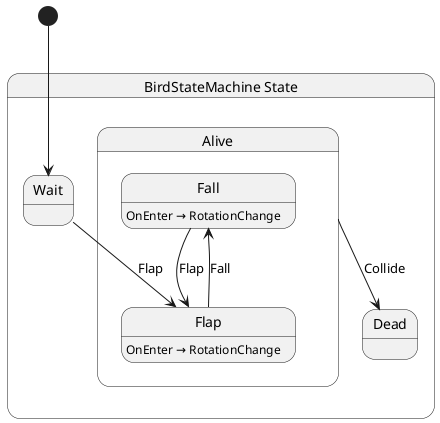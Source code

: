 @startuml BirdStateMachine
state "BirdStateMachine State" as FlappyBirdGame_Game_Creature_BirdStateMachine_State {
  state "Alive" as FlappyBirdGame_Game_Creature_BirdStateMachine_State_Alive {
    state "Fall" as FlappyBirdGame_Game_Creature_BirdStateMachine_State_Alive_Fall
    state "Flap" as FlappyBirdGame_Game_Creature_BirdStateMachine_State_Alive_Flap
  }
  state "Dead" as FlappyBirdGame_Game_Creature_BirdStateMachine_State_Dead
  state "Wait" as FlappyBirdGame_Game_Creature_BirdStateMachine_State_Wait
}

FlappyBirdGame_Game_Creature_BirdStateMachine_State_Alive --> FlappyBirdGame_Game_Creature_BirdStateMachine_State_Dead : Collide
FlappyBirdGame_Game_Creature_BirdStateMachine_State_Alive_Fall --> FlappyBirdGame_Game_Creature_BirdStateMachine_State_Alive_Flap : Flap
FlappyBirdGame_Game_Creature_BirdStateMachine_State_Alive_Flap --> FlappyBirdGame_Game_Creature_BirdStateMachine_State_Alive_Fall : Fall
FlappyBirdGame_Game_Creature_BirdStateMachine_State_Wait --> FlappyBirdGame_Game_Creature_BirdStateMachine_State_Alive_Flap : Flap

FlappyBirdGame_Game_Creature_BirdStateMachine_State_Alive_Fall : OnEnter → RotationChange
FlappyBirdGame_Game_Creature_BirdStateMachine_State_Alive_Flap : OnEnter → RotationChange

[*] --> FlappyBirdGame_Game_Creature_BirdStateMachine_State_Wait
@enduml